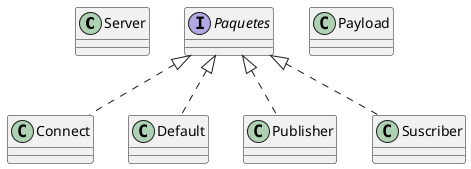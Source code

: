 @startuml

class Server {}

interface Paquetes {}

class Connect implements Paquetes {}
class Default implements Paquetes {}
class Publisher implements Paquetes {}
class Suscriber implements Paquetes {}

class Payload

@enduml